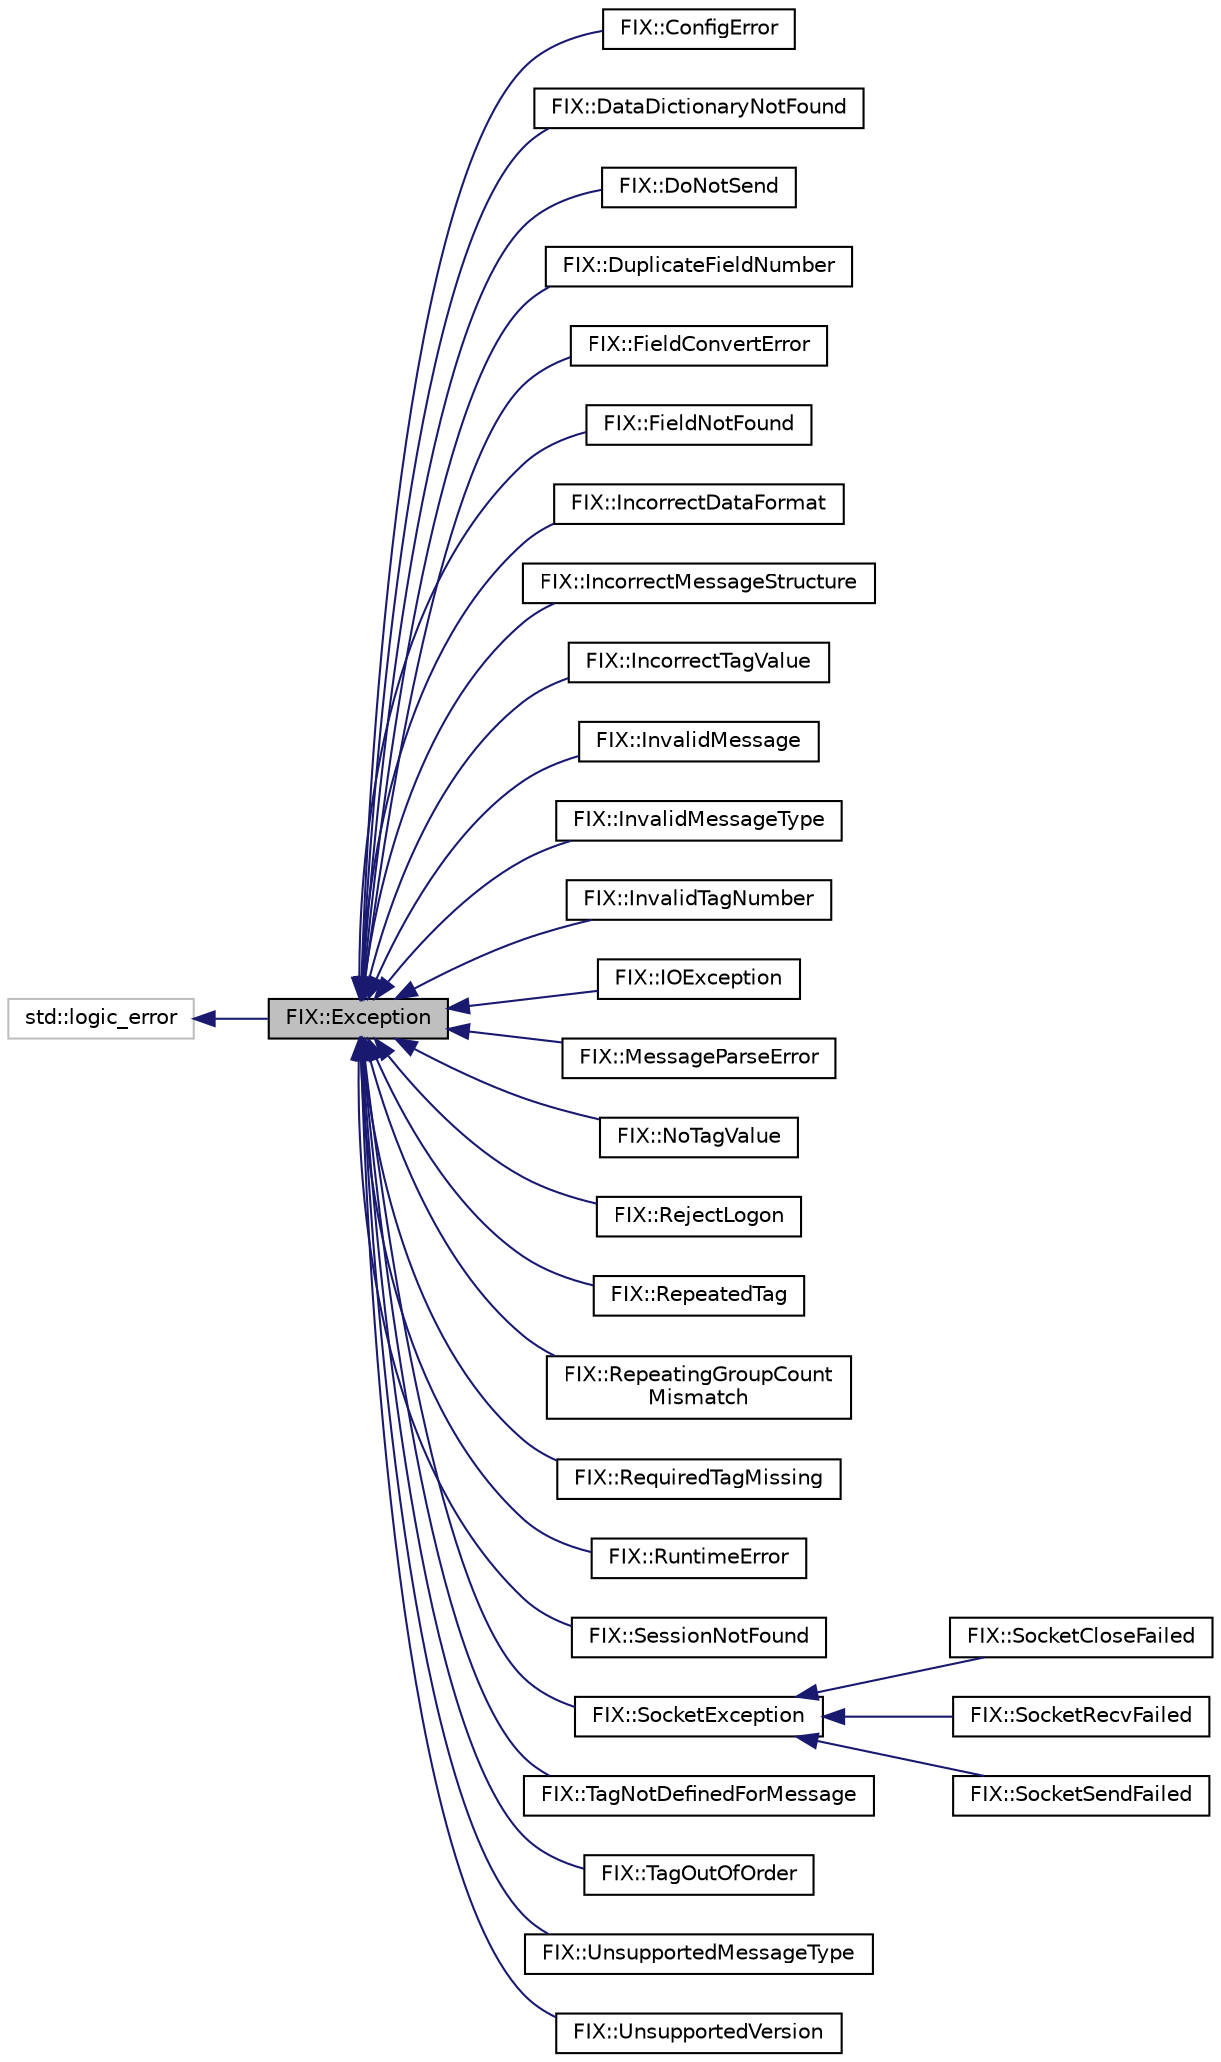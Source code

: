 digraph "FIX::Exception"
{
  edge [fontname="Helvetica",fontsize="10",labelfontname="Helvetica",labelfontsize="10"];
  node [fontname="Helvetica",fontsize="10",shape=record];
  rankdir="LR";
  Node0 [label="FIX::Exception",height=0.2,width=0.4,color="black", fillcolor="grey75", style="filled", fontcolor="black"];
  Node1 -> Node0 [dir="back",color="midnightblue",fontsize="10",style="solid",fontname="Helvetica"];
  Node1 [label="std::logic_error",height=0.2,width=0.4,color="grey75", fillcolor="white", style="filled"];
  Node0 -> Node2 [dir="back",color="midnightblue",fontsize="10",style="solid",fontname="Helvetica"];
  Node2 [label="FIX::ConfigError",height=0.2,width=0.4,color="black", fillcolor="white", style="filled",URL="$struct_f_i_x_1_1_config_error.html",tooltip="Application is not configured correctly "];
  Node0 -> Node3 [dir="back",color="midnightblue",fontsize="10",style="solid",fontname="Helvetica"];
  Node3 [label="FIX::DataDictionaryNotFound",height=0.2,width=0.4,color="black", fillcolor="white", style="filled",URL="$struct_f_i_x_1_1_data_dictionary_not_found.html",tooltip="DataDictionary not found for BeginString or ApplVerID. "];
  Node0 -> Node4 [dir="back",color="midnightblue",fontsize="10",style="solid",fontname="Helvetica"];
  Node4 [label="FIX::DoNotSend",height=0.2,width=0.4,color="black", fillcolor="white", style="filled",URL="$struct_f_i_x_1_1_do_not_send.html",tooltip="Indicates user does not want to send a message. "];
  Node0 -> Node5 [dir="back",color="midnightblue",fontsize="10",style="solid",fontname="Helvetica"];
  Node5 [label="FIX::DuplicateFieldNumber",height=0.2,width=0.4,color="black", fillcolor="white", style="filled",URL="$struct_f_i_x_1_1_duplicate_field_number.html",tooltip="Field shows up twice in the message. "];
  Node0 -> Node6 [dir="back",color="midnightblue",fontsize="10",style="solid",fontname="Helvetica"];
  Node6 [label="FIX::FieldConvertError",height=0.2,width=0.4,color="black", fillcolor="white", style="filled",URL="$struct_f_i_x_1_1_field_convert_error.html",tooltip="Unable to convert field into its native format. "];
  Node0 -> Node7 [dir="back",color="midnightblue",fontsize="10",style="solid",fontname="Helvetica"];
  Node7 [label="FIX::FieldNotFound",height=0.2,width=0.4,color="black", fillcolor="white", style="filled",URL="$struct_f_i_x_1_1_field_not_found.html",tooltip="Field not found inside a message. "];
  Node0 -> Node8 [dir="back",color="midnightblue",fontsize="10",style="solid",fontname="Helvetica"];
  Node8 [label="FIX::IncorrectDataFormat",height=0.2,width=0.4,color="black", fillcolor="white", style="filled",URL="$struct_f_i_x_1_1_incorrect_data_format.html",tooltip="Field has a badly formatted value. "];
  Node0 -> Node9 [dir="back",color="midnightblue",fontsize="10",style="solid",fontname="Helvetica"];
  Node9 [label="FIX::IncorrectMessageStructure",height=0.2,width=0.4,color="black", fillcolor="white", style="filled",URL="$struct_f_i_x_1_1_incorrect_message_structure.html",tooltip="Message is not structured correctly. "];
  Node0 -> Node10 [dir="back",color="midnightblue",fontsize="10",style="solid",fontname="Helvetica"];
  Node10 [label="FIX::IncorrectTagValue",height=0.2,width=0.4,color="black", fillcolor="white", style="filled",URL="$struct_f_i_x_1_1_incorrect_tag_value.html",tooltip="Field has a value that is out of range. "];
  Node0 -> Node11 [dir="back",color="midnightblue",fontsize="10",style="solid",fontname="Helvetica"];
  Node11 [label="FIX::InvalidMessage",height=0.2,width=0.4,color="black", fillcolor="white", style="filled",URL="$struct_f_i_x_1_1_invalid_message.html",tooltip="Not a recognizable message. "];
  Node0 -> Node12 [dir="back",color="midnightblue",fontsize="10",style="solid",fontname="Helvetica"];
  Node12 [label="FIX::InvalidMessageType",height=0.2,width=0.4,color="black", fillcolor="white", style="filled",URL="$struct_f_i_x_1_1_invalid_message_type.html",tooltip="Not a known message type. "];
  Node0 -> Node13 [dir="back",color="midnightblue",fontsize="10",style="solid",fontname="Helvetica"];
  Node13 [label="FIX::InvalidTagNumber",height=0.2,width=0.4,color="black", fillcolor="white", style="filled",URL="$struct_f_i_x_1_1_invalid_tag_number.html",tooltip="Tag number does not exist in specification. "];
  Node0 -> Node14 [dir="back",color="midnightblue",fontsize="10",style="solid",fontname="Helvetica"];
  Node14 [label="FIX::IOException",height=0.2,width=0.4,color="black", fillcolor="white", style="filled",URL="$struct_f_i_x_1_1_i_o_exception.html",tooltip="IO Error. "];
  Node0 -> Node15 [dir="back",color="midnightblue",fontsize="10",style="solid",fontname="Helvetica"];
  Node15 [label="FIX::MessageParseError",height=0.2,width=0.4,color="black", fillcolor="white", style="filled",URL="$struct_f_i_x_1_1_message_parse_error.html",tooltip="Unable to parse message. "];
  Node0 -> Node16 [dir="back",color="midnightblue",fontsize="10",style="solid",fontname="Helvetica"];
  Node16 [label="FIX::NoTagValue",height=0.2,width=0.4,color="black", fillcolor="white", style="filled",URL="$struct_f_i_x_1_1_no_tag_value.html",tooltip="Field exists in message without a value. "];
  Node0 -> Node17 [dir="back",color="midnightblue",fontsize="10",style="solid",fontname="Helvetica"];
  Node17 [label="FIX::RejectLogon",height=0.2,width=0.4,color="black", fillcolor="white", style="filled",URL="$struct_f_i_x_1_1_reject_logon.html",tooltip="User wants to reject permission to logon. "];
  Node0 -> Node18 [dir="back",color="midnightblue",fontsize="10",style="solid",fontname="Helvetica"];
  Node18 [label="FIX::RepeatedTag",height=0.2,width=0.4,color="black", fillcolor="white", style="filled",URL="$struct_f_i_x_1_1_repeated_tag.html",tooltip="Repeated tag not part of repeating group. "];
  Node0 -> Node19 [dir="back",color="midnightblue",fontsize="10",style="solid",fontname="Helvetica"];
  Node19 [label="FIX::RepeatingGroupCount\lMismatch",height=0.2,width=0.4,color="black", fillcolor="white", style="filled",URL="$struct_f_i_x_1_1_repeating_group_count_mismatch.html",tooltip="Repeated group count not equal to actual count. "];
  Node0 -> Node20 [dir="back",color="midnightblue",fontsize="10",style="solid",fontname="Helvetica"];
  Node20 [label="FIX::RequiredTagMissing",height=0.2,width=0.4,color="black", fillcolor="white", style="filled",URL="$struct_f_i_x_1_1_required_tag_missing.html",tooltip="Required field is not in message. "];
  Node0 -> Node21 [dir="back",color="midnightblue",fontsize="10",style="solid",fontname="Helvetica"];
  Node21 [label="FIX::RuntimeError",height=0.2,width=0.4,color="black", fillcolor="white", style="filled",URL="$struct_f_i_x_1_1_runtime_error.html",tooltip="Application encountered serious error during runtime "];
  Node0 -> Node22 [dir="back",color="midnightblue",fontsize="10",style="solid",fontname="Helvetica"];
  Node22 [label="FIX::SessionNotFound",height=0.2,width=0.4,color="black", fillcolor="white", style="filled",URL="$struct_f_i_x_1_1_session_not_found.html",tooltip="Session cannot be found for specified action. "];
  Node0 -> Node23 [dir="back",color="midnightblue",fontsize="10",style="solid",fontname="Helvetica"];
  Node23 [label="FIX::SocketException",height=0.2,width=0.4,color="black", fillcolor="white", style="filled",URL="$struct_f_i_x_1_1_socket_exception.html",tooltip="Socket Error. "];
  Node23 -> Node24 [dir="back",color="midnightblue",fontsize="10",style="solid",fontname="Helvetica"];
  Node24 [label="FIX::SocketCloseFailed",height=0.2,width=0.4,color="black", fillcolor="white", style="filled",URL="$struct_f_i_x_1_1_socket_close_failed.html",tooltip="Socket close operation failed. "];
  Node23 -> Node25 [dir="back",color="midnightblue",fontsize="10",style="solid",fontname="Helvetica"];
  Node25 [label="FIX::SocketRecvFailed",height=0.2,width=0.4,color="black", fillcolor="white", style="filled",URL="$struct_f_i_x_1_1_socket_recv_failed.html",tooltip="Socket recv operation failed. "];
  Node23 -> Node26 [dir="back",color="midnightblue",fontsize="10",style="solid",fontname="Helvetica"];
  Node26 [label="FIX::SocketSendFailed",height=0.2,width=0.4,color="black", fillcolor="white", style="filled",URL="$struct_f_i_x_1_1_socket_send_failed.html",tooltip="Socket send operation failed. "];
  Node0 -> Node27 [dir="back",color="midnightblue",fontsize="10",style="solid",fontname="Helvetica"];
  Node27 [label="FIX::TagNotDefinedForMessage",height=0.2,width=0.4,color="black", fillcolor="white", style="filled",URL="$struct_f_i_x_1_1_tag_not_defined_for_message.html",tooltip="Field does not belong to message. "];
  Node0 -> Node28 [dir="back",color="midnightblue",fontsize="10",style="solid",fontname="Helvetica"];
  Node28 [label="FIX::TagOutOfOrder",height=0.2,width=0.4,color="black", fillcolor="white", style="filled",URL="$struct_f_i_x_1_1_tag_out_of_order.html",tooltip="Tag is not in the correct order. "];
  Node0 -> Node29 [dir="back",color="midnightblue",fontsize="10",style="solid",fontname="Helvetica"];
  Node29 [label="FIX::UnsupportedMessageType",height=0.2,width=0.4,color="black", fillcolor="white", style="filled",URL="$struct_f_i_x_1_1_unsupported_message_type.html",tooltip="Message type not supported by application. "];
  Node0 -> Node30 [dir="back",color="midnightblue",fontsize="10",style="solid",fontname="Helvetica"];
  Node30 [label="FIX::UnsupportedVersion",height=0.2,width=0.4,color="black", fillcolor="white", style="filled",URL="$struct_f_i_x_1_1_unsupported_version.html",tooltip="Version of FIX is not supported. "];
}
